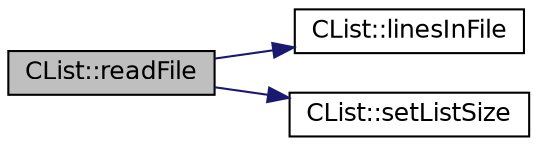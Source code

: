 digraph "CList::readFile"
{
 // LATEX_PDF_SIZE
  edge [fontname="Helvetica",fontsize="12",labelfontname="Helvetica",labelfontsize="12"];
  node [fontname="Helvetica",fontsize="12",shape=record];
  rankdir="LR";
  Node1 [label="CList::readFile",height=0.2,width=0.4,color="black", fillcolor="grey75", style="filled", fontcolor="black",tooltip=" "];
  Node1 -> Node2 [color="midnightblue",fontsize="12",style="solid",fontname="Helvetica"];
  Node2 [label="CList::linesInFile",height=0.2,width=0.4,color="black", fillcolor="white", style="filled",URL="$class_c_list.html#aa830103cdcbee5ad97f2317824dc52f4",tooltip=" "];
  Node1 -> Node3 [color="midnightblue",fontsize="12",style="solid",fontname="Helvetica"];
  Node3 [label="CList::setListSize",height=0.2,width=0.4,color="black", fillcolor="white", style="filled",URL="$class_c_list.html#aa8e2900d4ccca6724ce51da219544013",tooltip=" "];
}
